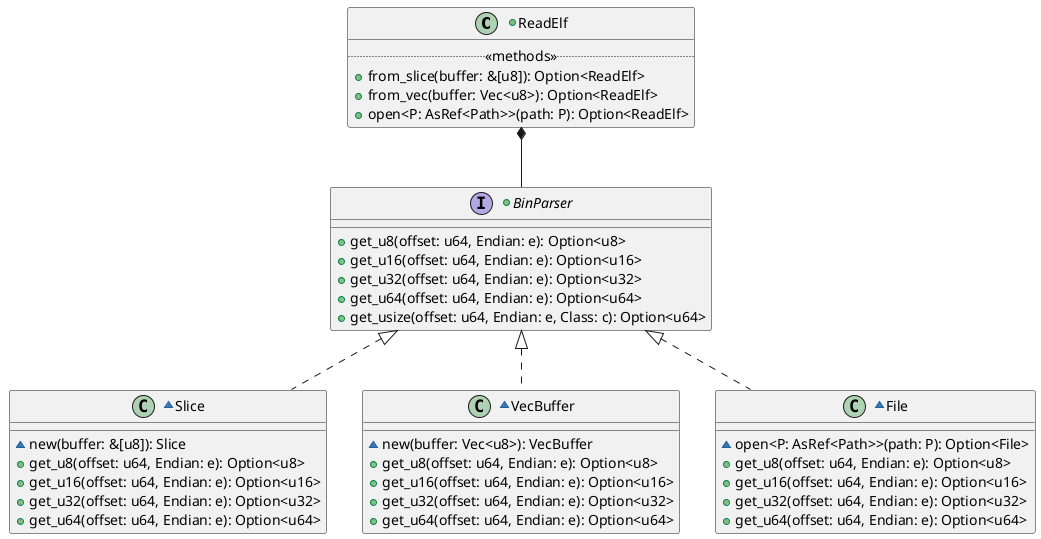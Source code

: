 @startuml readelf_buffer

+class ReadElf {
    .. <<methods>> ..
    +from_slice(buffer: &[u8]): Option<ReadElf>
    +from_vec(buffer: Vec<u8>): Option<ReadElf>
    +open<P: AsRef<Path>>(path: P): Option<ReadElf>
}

+interface BinParser {
    +get_u8(offset: u64, Endian: e): Option<u8>
    +get_u16(offset: u64, Endian: e): Option<u16>
    +get_u32(offset: u64, Endian: e): Option<u32>
    +get_u64(offset: u64, Endian: e): Option<u64>
    +get_usize(offset: u64, Endian: e, Class: c): Option<u64>
}

~class Slice {
    ~new(buffer: &[u8]): Slice
    +get_u8(offset: u64, Endian: e): Option<u8>
    +get_u16(offset: u64, Endian: e): Option<u16>
    +get_u32(offset: u64, Endian: e): Option<u32>
    +get_u64(offset: u64, Endian: e): Option<u64>
}

~class VecBuffer {
    ~new(buffer: Vec<u8>): VecBuffer
    +get_u8(offset: u64, Endian: e): Option<u8>
    +get_u16(offset: u64, Endian: e): Option<u16>
    +get_u32(offset: u64, Endian: e): Option<u32>
    +get_u64(offset: u64, Endian: e): Option<u64>
}

~class File {
    ~open<P: AsRef<Path>>(path: P): Option<File>
    +get_u8(offset: u64, Endian: e): Option<u8>
    +get_u16(offset: u64, Endian: e): Option<u16>
    +get_u32(offset: u64, Endian: e): Option<u32>
    +get_u64(offset: u64, Endian: e): Option<u64>
}

ReadElf *-d- BinParser
BinParser <|.. Slice
BinParser <|.. VecBuffer
BinParser <|.. File
@enduml
